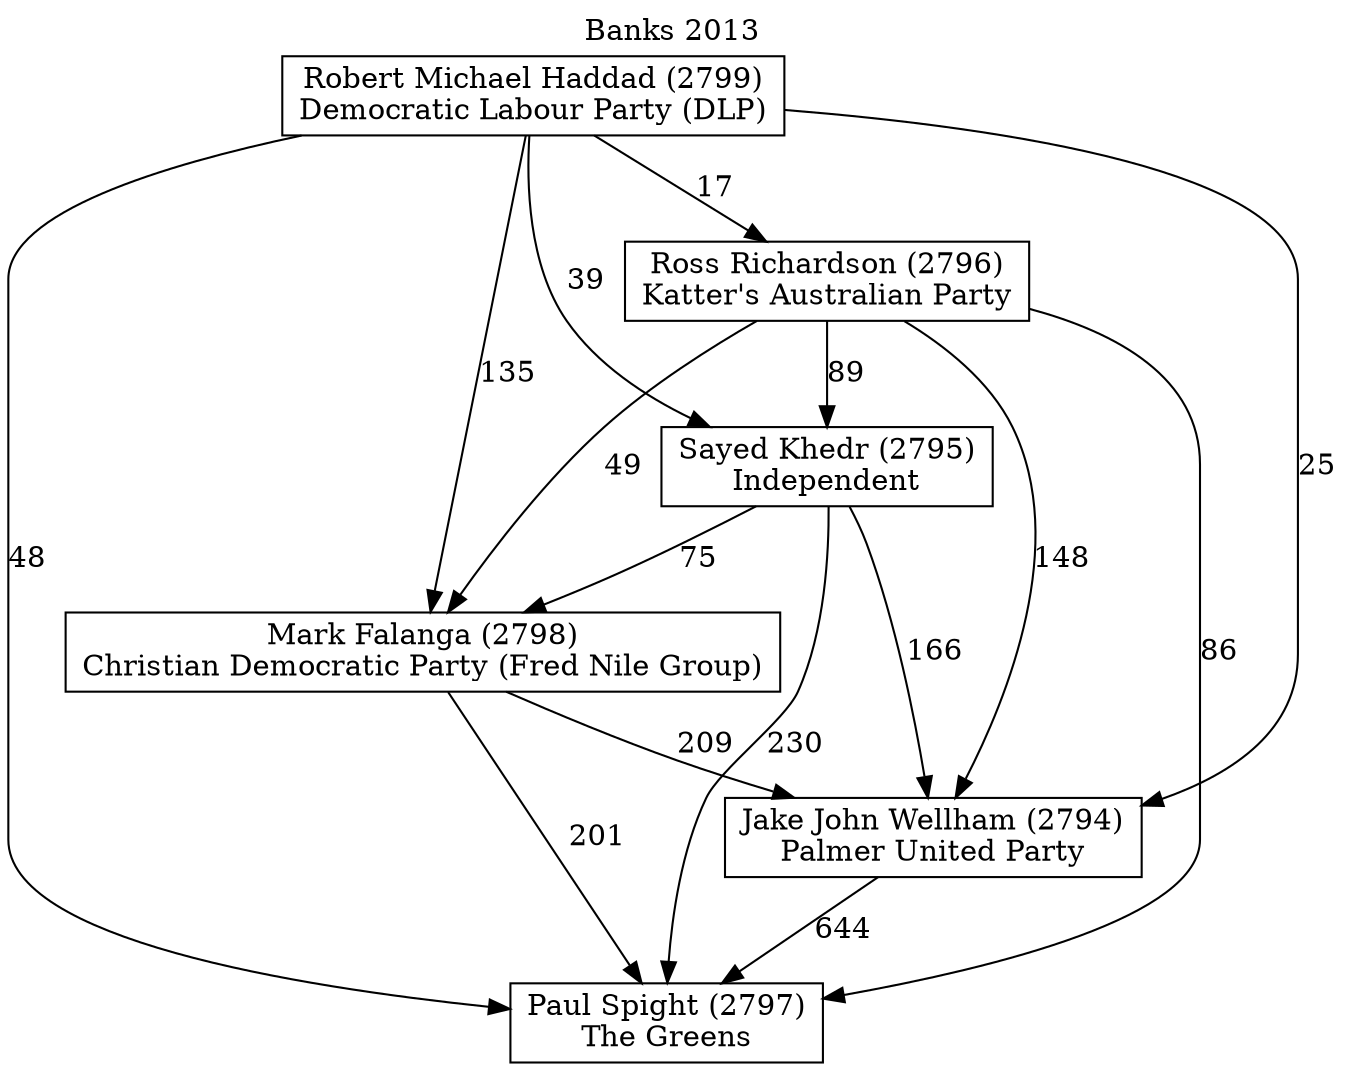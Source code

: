 // House preference flow
digraph "Paul Spight (2797)_Banks_2013" {
	graph [label="Banks 2013" labelloc=t mclimit=10]
	node [shape=box]
	"Paul Spight (2797)" [label="Paul Spight (2797)
The Greens"]
	"Jake John Wellham (2794)" [label="Jake John Wellham (2794)
Palmer United Party"]
	"Mark Falanga (2798)" [label="Mark Falanga (2798)
Christian Democratic Party (Fred Nile Group)"]
	"Sayed Khedr (2795)" [label="Sayed Khedr (2795)
Independent"]
	"Ross Richardson (2796)" [label="Ross Richardson (2796)
Katter's Australian Party"]
	"Robert Michael Haddad (2799)" [label="Robert Michael Haddad (2799)
Democratic Labour Party (DLP)"]
	"Paul Spight (2797)" [label="Paul Spight (2797)
The Greens"]
	"Mark Falanga (2798)" [label="Mark Falanga (2798)
Christian Democratic Party (Fred Nile Group)"]
	"Sayed Khedr (2795)" [label="Sayed Khedr (2795)
Independent"]
	"Ross Richardson (2796)" [label="Ross Richardson (2796)
Katter's Australian Party"]
	"Robert Michael Haddad (2799)" [label="Robert Michael Haddad (2799)
Democratic Labour Party (DLP)"]
	"Paul Spight (2797)" [label="Paul Spight (2797)
The Greens"]
	"Sayed Khedr (2795)" [label="Sayed Khedr (2795)
Independent"]
	"Ross Richardson (2796)" [label="Ross Richardson (2796)
Katter's Australian Party"]
	"Robert Michael Haddad (2799)" [label="Robert Michael Haddad (2799)
Democratic Labour Party (DLP)"]
	"Paul Spight (2797)" [label="Paul Spight (2797)
The Greens"]
	"Ross Richardson (2796)" [label="Ross Richardson (2796)
Katter's Australian Party"]
	"Robert Michael Haddad (2799)" [label="Robert Michael Haddad (2799)
Democratic Labour Party (DLP)"]
	"Paul Spight (2797)" [label="Paul Spight (2797)
The Greens"]
	"Robert Michael Haddad (2799)" [label="Robert Michael Haddad (2799)
Democratic Labour Party (DLP)"]
	"Robert Michael Haddad (2799)" [label="Robert Michael Haddad (2799)
Democratic Labour Party (DLP)"]
	"Ross Richardson (2796)" [label="Ross Richardson (2796)
Katter's Australian Party"]
	"Robert Michael Haddad (2799)" [label="Robert Michael Haddad (2799)
Democratic Labour Party (DLP)"]
	"Robert Michael Haddad (2799)" [label="Robert Michael Haddad (2799)
Democratic Labour Party (DLP)"]
	"Sayed Khedr (2795)" [label="Sayed Khedr (2795)
Independent"]
	"Ross Richardson (2796)" [label="Ross Richardson (2796)
Katter's Australian Party"]
	"Robert Michael Haddad (2799)" [label="Robert Michael Haddad (2799)
Democratic Labour Party (DLP)"]
	"Sayed Khedr (2795)" [label="Sayed Khedr (2795)
Independent"]
	"Robert Michael Haddad (2799)" [label="Robert Michael Haddad (2799)
Democratic Labour Party (DLP)"]
	"Robert Michael Haddad (2799)" [label="Robert Michael Haddad (2799)
Democratic Labour Party (DLP)"]
	"Ross Richardson (2796)" [label="Ross Richardson (2796)
Katter's Australian Party"]
	"Robert Michael Haddad (2799)" [label="Robert Michael Haddad (2799)
Democratic Labour Party (DLP)"]
	"Robert Michael Haddad (2799)" [label="Robert Michael Haddad (2799)
Democratic Labour Party (DLP)"]
	"Mark Falanga (2798)" [label="Mark Falanga (2798)
Christian Democratic Party (Fred Nile Group)"]
	"Sayed Khedr (2795)" [label="Sayed Khedr (2795)
Independent"]
	"Ross Richardson (2796)" [label="Ross Richardson (2796)
Katter's Australian Party"]
	"Robert Michael Haddad (2799)" [label="Robert Michael Haddad (2799)
Democratic Labour Party (DLP)"]
	"Mark Falanga (2798)" [label="Mark Falanga (2798)
Christian Democratic Party (Fred Nile Group)"]
	"Ross Richardson (2796)" [label="Ross Richardson (2796)
Katter's Australian Party"]
	"Robert Michael Haddad (2799)" [label="Robert Michael Haddad (2799)
Democratic Labour Party (DLP)"]
	"Mark Falanga (2798)" [label="Mark Falanga (2798)
Christian Democratic Party (Fred Nile Group)"]
	"Robert Michael Haddad (2799)" [label="Robert Michael Haddad (2799)
Democratic Labour Party (DLP)"]
	"Robert Michael Haddad (2799)" [label="Robert Michael Haddad (2799)
Democratic Labour Party (DLP)"]
	"Ross Richardson (2796)" [label="Ross Richardson (2796)
Katter's Australian Party"]
	"Robert Michael Haddad (2799)" [label="Robert Michael Haddad (2799)
Democratic Labour Party (DLP)"]
	"Robert Michael Haddad (2799)" [label="Robert Michael Haddad (2799)
Democratic Labour Party (DLP)"]
	"Sayed Khedr (2795)" [label="Sayed Khedr (2795)
Independent"]
	"Ross Richardson (2796)" [label="Ross Richardson (2796)
Katter's Australian Party"]
	"Robert Michael Haddad (2799)" [label="Robert Michael Haddad (2799)
Democratic Labour Party (DLP)"]
	"Sayed Khedr (2795)" [label="Sayed Khedr (2795)
Independent"]
	"Robert Michael Haddad (2799)" [label="Robert Michael Haddad (2799)
Democratic Labour Party (DLP)"]
	"Robert Michael Haddad (2799)" [label="Robert Michael Haddad (2799)
Democratic Labour Party (DLP)"]
	"Ross Richardson (2796)" [label="Ross Richardson (2796)
Katter's Australian Party"]
	"Robert Michael Haddad (2799)" [label="Robert Michael Haddad (2799)
Democratic Labour Party (DLP)"]
	"Robert Michael Haddad (2799)" [label="Robert Michael Haddad (2799)
Democratic Labour Party (DLP)"]
	"Jake John Wellham (2794)" [label="Jake John Wellham (2794)
Palmer United Party"]
	"Mark Falanga (2798)" [label="Mark Falanga (2798)
Christian Democratic Party (Fred Nile Group)"]
	"Sayed Khedr (2795)" [label="Sayed Khedr (2795)
Independent"]
	"Ross Richardson (2796)" [label="Ross Richardson (2796)
Katter's Australian Party"]
	"Robert Michael Haddad (2799)" [label="Robert Michael Haddad (2799)
Democratic Labour Party (DLP)"]
	"Jake John Wellham (2794)" [label="Jake John Wellham (2794)
Palmer United Party"]
	"Sayed Khedr (2795)" [label="Sayed Khedr (2795)
Independent"]
	"Ross Richardson (2796)" [label="Ross Richardson (2796)
Katter's Australian Party"]
	"Robert Michael Haddad (2799)" [label="Robert Michael Haddad (2799)
Democratic Labour Party (DLP)"]
	"Jake John Wellham (2794)" [label="Jake John Wellham (2794)
Palmer United Party"]
	"Ross Richardson (2796)" [label="Ross Richardson (2796)
Katter's Australian Party"]
	"Robert Michael Haddad (2799)" [label="Robert Michael Haddad (2799)
Democratic Labour Party (DLP)"]
	"Jake John Wellham (2794)" [label="Jake John Wellham (2794)
Palmer United Party"]
	"Robert Michael Haddad (2799)" [label="Robert Michael Haddad (2799)
Democratic Labour Party (DLP)"]
	"Robert Michael Haddad (2799)" [label="Robert Michael Haddad (2799)
Democratic Labour Party (DLP)"]
	"Ross Richardson (2796)" [label="Ross Richardson (2796)
Katter's Australian Party"]
	"Robert Michael Haddad (2799)" [label="Robert Michael Haddad (2799)
Democratic Labour Party (DLP)"]
	"Robert Michael Haddad (2799)" [label="Robert Michael Haddad (2799)
Democratic Labour Party (DLP)"]
	"Sayed Khedr (2795)" [label="Sayed Khedr (2795)
Independent"]
	"Ross Richardson (2796)" [label="Ross Richardson (2796)
Katter's Australian Party"]
	"Robert Michael Haddad (2799)" [label="Robert Michael Haddad (2799)
Democratic Labour Party (DLP)"]
	"Sayed Khedr (2795)" [label="Sayed Khedr (2795)
Independent"]
	"Robert Michael Haddad (2799)" [label="Robert Michael Haddad (2799)
Democratic Labour Party (DLP)"]
	"Robert Michael Haddad (2799)" [label="Robert Michael Haddad (2799)
Democratic Labour Party (DLP)"]
	"Ross Richardson (2796)" [label="Ross Richardson (2796)
Katter's Australian Party"]
	"Robert Michael Haddad (2799)" [label="Robert Michael Haddad (2799)
Democratic Labour Party (DLP)"]
	"Robert Michael Haddad (2799)" [label="Robert Michael Haddad (2799)
Democratic Labour Party (DLP)"]
	"Mark Falanga (2798)" [label="Mark Falanga (2798)
Christian Democratic Party (Fred Nile Group)"]
	"Sayed Khedr (2795)" [label="Sayed Khedr (2795)
Independent"]
	"Ross Richardson (2796)" [label="Ross Richardson (2796)
Katter's Australian Party"]
	"Robert Michael Haddad (2799)" [label="Robert Michael Haddad (2799)
Democratic Labour Party (DLP)"]
	"Mark Falanga (2798)" [label="Mark Falanga (2798)
Christian Democratic Party (Fred Nile Group)"]
	"Ross Richardson (2796)" [label="Ross Richardson (2796)
Katter's Australian Party"]
	"Robert Michael Haddad (2799)" [label="Robert Michael Haddad (2799)
Democratic Labour Party (DLP)"]
	"Mark Falanga (2798)" [label="Mark Falanga (2798)
Christian Democratic Party (Fred Nile Group)"]
	"Robert Michael Haddad (2799)" [label="Robert Michael Haddad (2799)
Democratic Labour Party (DLP)"]
	"Robert Michael Haddad (2799)" [label="Robert Michael Haddad (2799)
Democratic Labour Party (DLP)"]
	"Ross Richardson (2796)" [label="Ross Richardson (2796)
Katter's Australian Party"]
	"Robert Michael Haddad (2799)" [label="Robert Michael Haddad (2799)
Democratic Labour Party (DLP)"]
	"Robert Michael Haddad (2799)" [label="Robert Michael Haddad (2799)
Democratic Labour Party (DLP)"]
	"Sayed Khedr (2795)" [label="Sayed Khedr (2795)
Independent"]
	"Ross Richardson (2796)" [label="Ross Richardson (2796)
Katter's Australian Party"]
	"Robert Michael Haddad (2799)" [label="Robert Michael Haddad (2799)
Democratic Labour Party (DLP)"]
	"Sayed Khedr (2795)" [label="Sayed Khedr (2795)
Independent"]
	"Robert Michael Haddad (2799)" [label="Robert Michael Haddad (2799)
Democratic Labour Party (DLP)"]
	"Robert Michael Haddad (2799)" [label="Robert Michael Haddad (2799)
Democratic Labour Party (DLP)"]
	"Ross Richardson (2796)" [label="Ross Richardson (2796)
Katter's Australian Party"]
	"Robert Michael Haddad (2799)" [label="Robert Michael Haddad (2799)
Democratic Labour Party (DLP)"]
	"Robert Michael Haddad (2799)" [label="Robert Michael Haddad (2799)
Democratic Labour Party (DLP)"]
	"Jake John Wellham (2794)" -> "Paul Spight (2797)" [label=644]
	"Mark Falanga (2798)" -> "Jake John Wellham (2794)" [label=209]
	"Sayed Khedr (2795)" -> "Mark Falanga (2798)" [label=75]
	"Ross Richardson (2796)" -> "Sayed Khedr (2795)" [label=89]
	"Robert Michael Haddad (2799)" -> "Ross Richardson (2796)" [label=17]
	"Mark Falanga (2798)" -> "Paul Spight (2797)" [label=201]
	"Sayed Khedr (2795)" -> "Paul Spight (2797)" [label=230]
	"Ross Richardson (2796)" -> "Paul Spight (2797)" [label=86]
	"Robert Michael Haddad (2799)" -> "Paul Spight (2797)" [label=48]
	"Robert Michael Haddad (2799)" -> "Sayed Khedr (2795)" [label=39]
	"Ross Richardson (2796)" -> "Mark Falanga (2798)" [label=49]
	"Robert Michael Haddad (2799)" -> "Mark Falanga (2798)" [label=135]
	"Sayed Khedr (2795)" -> "Jake John Wellham (2794)" [label=166]
	"Ross Richardson (2796)" -> "Jake John Wellham (2794)" [label=148]
	"Robert Michael Haddad (2799)" -> "Jake John Wellham (2794)" [label=25]
}
